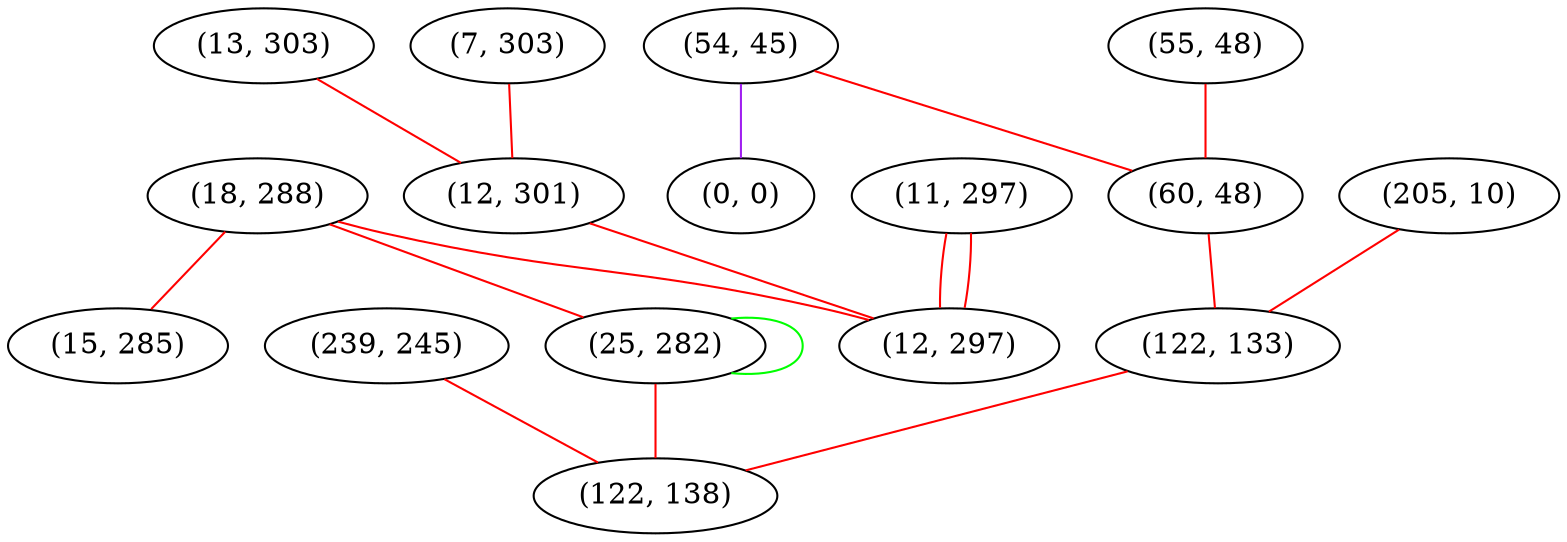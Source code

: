 graph "" {
"(18, 288)";
"(13, 303)";
"(55, 48)";
"(7, 303)";
"(54, 45)";
"(60, 48)";
"(12, 301)";
"(205, 10)";
"(11, 297)";
"(0, 0)";
"(25, 282)";
"(122, 133)";
"(15, 285)";
"(239, 245)";
"(122, 138)";
"(12, 297)";
"(18, 288)" -- "(25, 282)"  [color=red, key=0, weight=1];
"(18, 288)" -- "(15, 285)"  [color=red, key=0, weight=1];
"(18, 288)" -- "(12, 297)"  [color=red, key=0, weight=1];
"(13, 303)" -- "(12, 301)"  [color=red, key=0, weight=1];
"(55, 48)" -- "(60, 48)"  [color=red, key=0, weight=1];
"(7, 303)" -- "(12, 301)"  [color=red, key=0, weight=1];
"(54, 45)" -- "(0, 0)"  [color=purple, key=0, weight=4];
"(54, 45)" -- "(60, 48)"  [color=red, key=0, weight=1];
"(60, 48)" -- "(122, 133)"  [color=red, key=0, weight=1];
"(12, 301)" -- "(12, 297)"  [color=red, key=0, weight=1];
"(205, 10)" -- "(122, 133)"  [color=red, key=0, weight=1];
"(11, 297)" -- "(12, 297)"  [color=red, key=0, weight=1];
"(11, 297)" -- "(12, 297)"  [color=red, key=1, weight=1];
"(25, 282)" -- "(25, 282)"  [color=green, key=0, weight=2];
"(25, 282)" -- "(122, 138)"  [color=red, key=0, weight=1];
"(122, 133)" -- "(122, 138)"  [color=red, key=0, weight=1];
"(239, 245)" -- "(122, 138)"  [color=red, key=0, weight=1];
}
